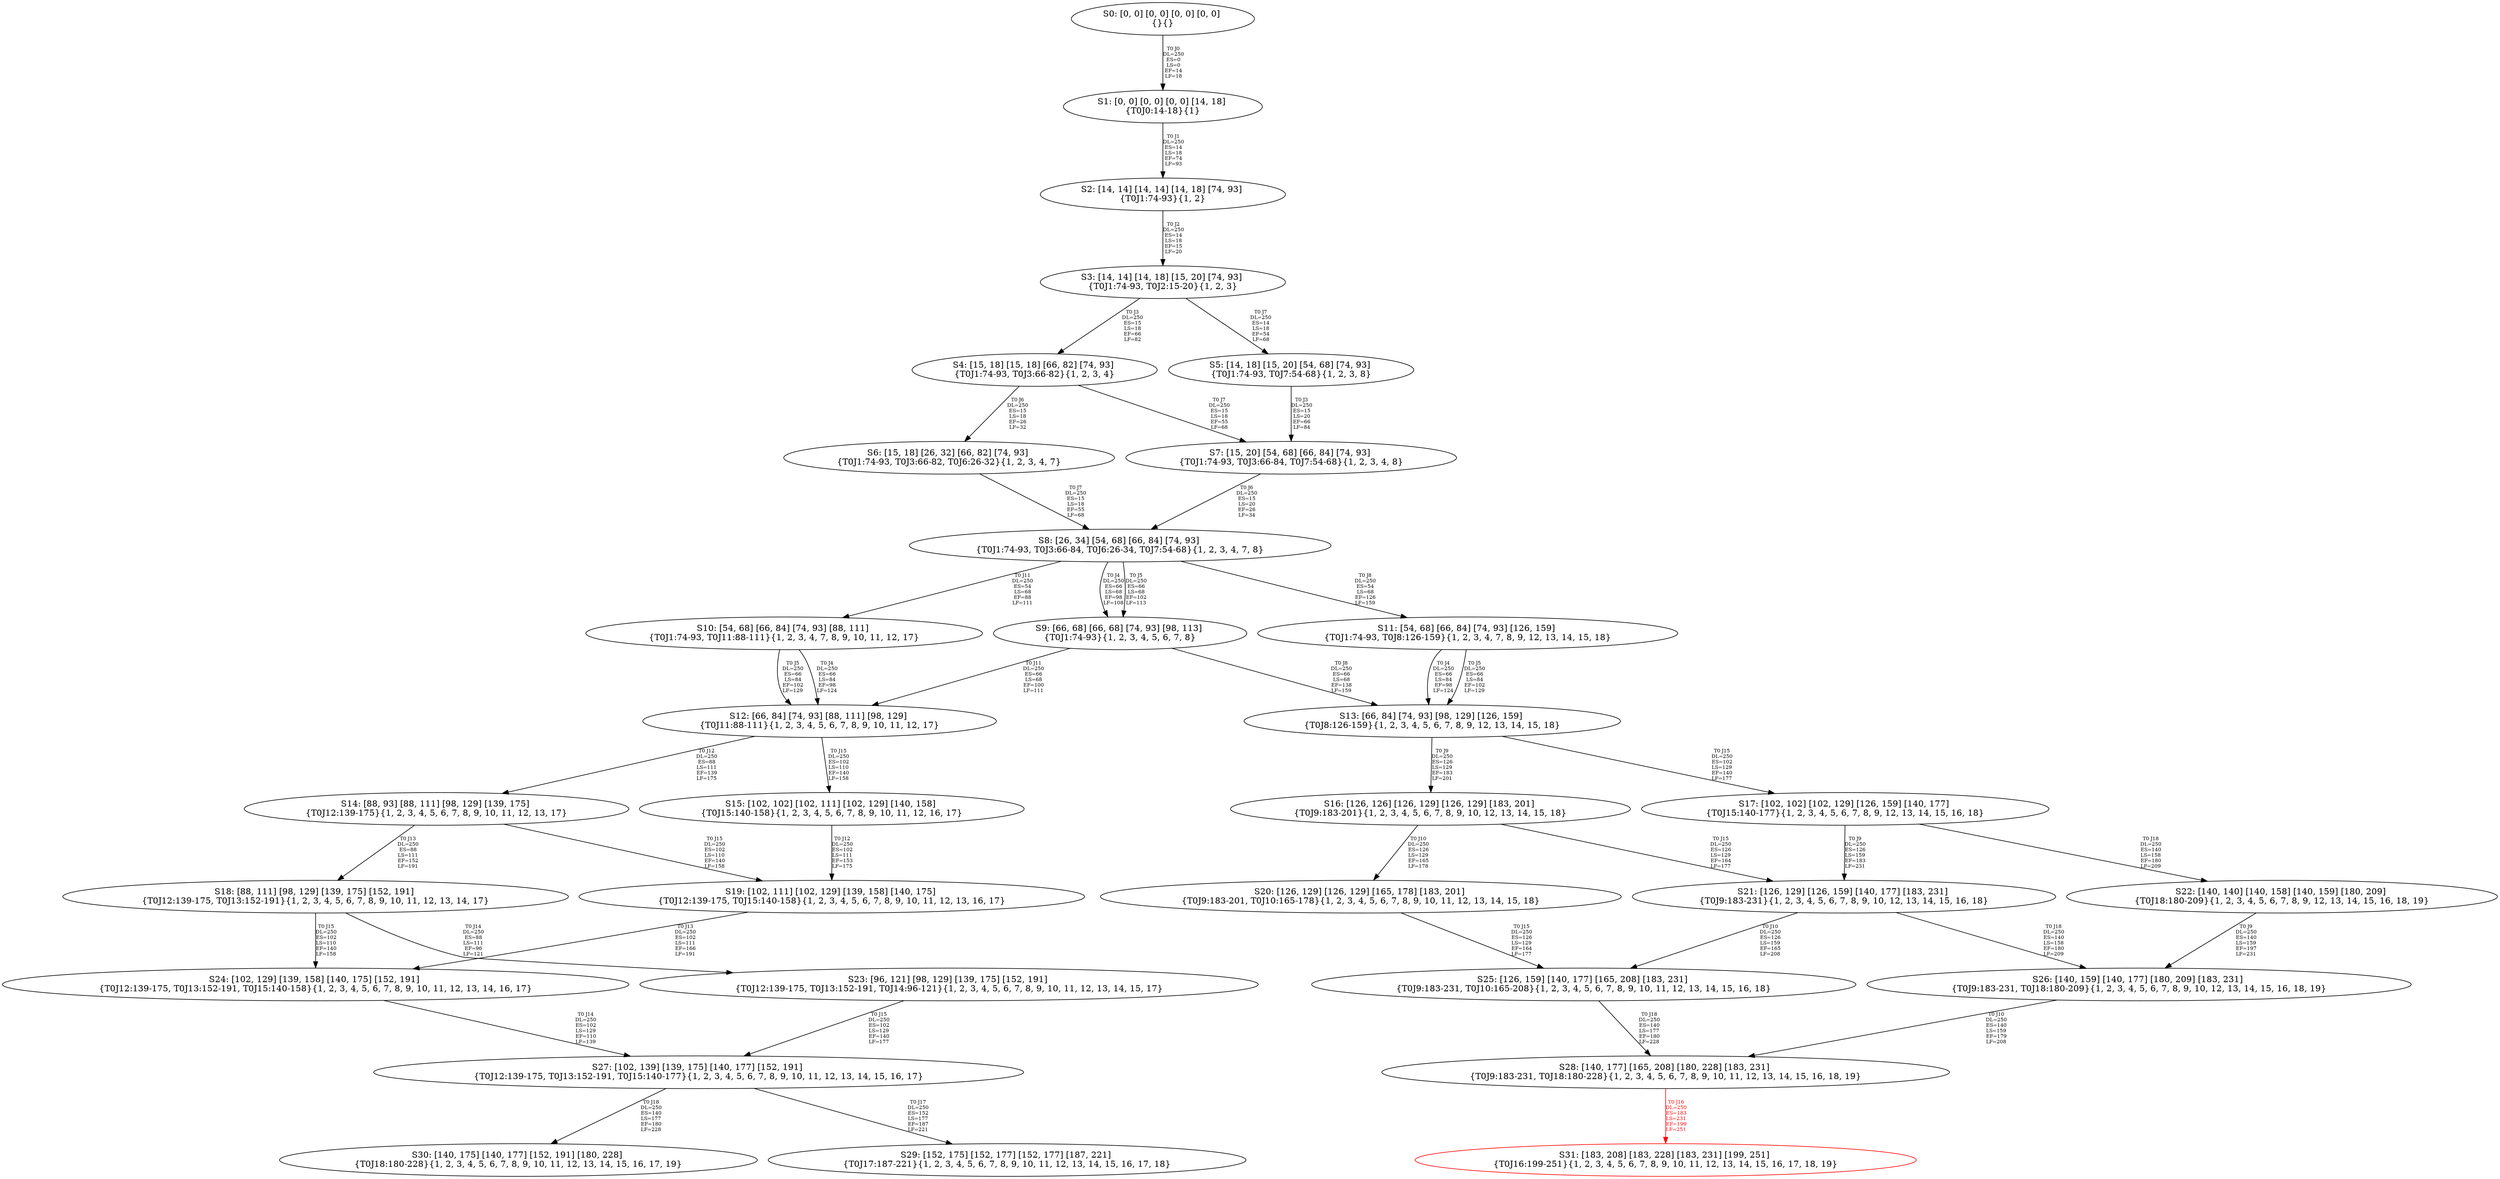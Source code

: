 digraph {
	S0[label="S0: [0, 0] [0, 0] [0, 0] [0, 0] \n{}{}"];
	S1[label="S1: [0, 0] [0, 0] [0, 0] [14, 18] \n{T0J0:14-18}{1}"];
	S2[label="S2: [14, 14] [14, 14] [14, 18] [74, 93] \n{T0J1:74-93}{1, 2}"];
	S3[label="S3: [14, 14] [14, 18] [15, 20] [74, 93] \n{T0J1:74-93, T0J2:15-20}{1, 2, 3}"];
	S4[label="S4: [15, 18] [15, 18] [66, 82] [74, 93] \n{T0J1:74-93, T0J3:66-82}{1, 2, 3, 4}"];
	S5[label="S5: [14, 18] [15, 20] [54, 68] [74, 93] \n{T0J1:74-93, T0J7:54-68}{1, 2, 3, 8}"];
	S6[label="S6: [15, 18] [26, 32] [66, 82] [74, 93] \n{T0J1:74-93, T0J3:66-82, T0J6:26-32}{1, 2, 3, 4, 7}"];
	S7[label="S7: [15, 20] [54, 68] [66, 84] [74, 93] \n{T0J1:74-93, T0J3:66-84, T0J7:54-68}{1, 2, 3, 4, 8}"];
	S8[label="S8: [26, 34] [54, 68] [66, 84] [74, 93] \n{T0J1:74-93, T0J3:66-84, T0J6:26-34, T0J7:54-68}{1, 2, 3, 4, 7, 8}"];
	S9[label="S9: [66, 68] [66, 68] [74, 93] [98, 113] \n{T0J1:74-93}{1, 2, 3, 4, 5, 6, 7, 8}"];
	S10[label="S10: [54, 68] [66, 84] [74, 93] [88, 111] \n{T0J1:74-93, T0J11:88-111}{1, 2, 3, 4, 7, 8, 9, 10, 11, 12, 17}"];
	S11[label="S11: [54, 68] [66, 84] [74, 93] [126, 159] \n{T0J1:74-93, T0J8:126-159}{1, 2, 3, 4, 7, 8, 9, 12, 13, 14, 15, 18}"];
	S12[label="S12: [66, 84] [74, 93] [88, 111] [98, 129] \n{T0J11:88-111}{1, 2, 3, 4, 5, 6, 7, 8, 9, 10, 11, 12, 17}"];
	S13[label="S13: [66, 84] [74, 93] [98, 129] [126, 159] \n{T0J8:126-159}{1, 2, 3, 4, 5, 6, 7, 8, 9, 12, 13, 14, 15, 18}"];
	S14[label="S14: [88, 93] [88, 111] [98, 129] [139, 175] \n{T0J12:139-175}{1, 2, 3, 4, 5, 6, 7, 8, 9, 10, 11, 12, 13, 17}"];
	S15[label="S15: [102, 102] [102, 111] [102, 129] [140, 158] \n{T0J15:140-158}{1, 2, 3, 4, 5, 6, 7, 8, 9, 10, 11, 12, 16, 17}"];
	S16[label="S16: [126, 126] [126, 129] [126, 129] [183, 201] \n{T0J9:183-201}{1, 2, 3, 4, 5, 6, 7, 8, 9, 10, 12, 13, 14, 15, 18}"];
	S17[label="S17: [102, 102] [102, 129] [126, 159] [140, 177] \n{T0J15:140-177}{1, 2, 3, 4, 5, 6, 7, 8, 9, 12, 13, 14, 15, 16, 18}"];
	S18[label="S18: [88, 111] [98, 129] [139, 175] [152, 191] \n{T0J12:139-175, T0J13:152-191}{1, 2, 3, 4, 5, 6, 7, 8, 9, 10, 11, 12, 13, 14, 17}"];
	S19[label="S19: [102, 111] [102, 129] [139, 158] [140, 175] \n{T0J12:139-175, T0J15:140-158}{1, 2, 3, 4, 5, 6, 7, 8, 9, 10, 11, 12, 13, 16, 17}"];
	S20[label="S20: [126, 129] [126, 129] [165, 178] [183, 201] \n{T0J9:183-201, T0J10:165-178}{1, 2, 3, 4, 5, 6, 7, 8, 9, 10, 11, 12, 13, 14, 15, 18}"];
	S21[label="S21: [126, 129] [126, 159] [140, 177] [183, 231] \n{T0J9:183-231}{1, 2, 3, 4, 5, 6, 7, 8, 9, 10, 12, 13, 14, 15, 16, 18}"];
	S22[label="S22: [140, 140] [140, 158] [140, 159] [180, 209] \n{T0J18:180-209}{1, 2, 3, 4, 5, 6, 7, 8, 9, 12, 13, 14, 15, 16, 18, 19}"];
	S23[label="S23: [96, 121] [98, 129] [139, 175] [152, 191] \n{T0J12:139-175, T0J13:152-191, T0J14:96-121}{1, 2, 3, 4, 5, 6, 7, 8, 9, 10, 11, 12, 13, 14, 15, 17}"];
	S24[label="S24: [102, 129] [139, 158] [140, 175] [152, 191] \n{T0J12:139-175, T0J13:152-191, T0J15:140-158}{1, 2, 3, 4, 5, 6, 7, 8, 9, 10, 11, 12, 13, 14, 16, 17}"];
	S25[label="S25: [126, 159] [140, 177] [165, 208] [183, 231] \n{T0J9:183-231, T0J10:165-208}{1, 2, 3, 4, 5, 6, 7, 8, 9, 10, 11, 12, 13, 14, 15, 16, 18}"];
	S26[label="S26: [140, 159] [140, 177] [180, 209] [183, 231] \n{T0J9:183-231, T0J18:180-209}{1, 2, 3, 4, 5, 6, 7, 8, 9, 10, 12, 13, 14, 15, 16, 18, 19}"];
	S27[label="S27: [102, 139] [139, 175] [140, 177] [152, 191] \n{T0J12:139-175, T0J13:152-191, T0J15:140-177}{1, 2, 3, 4, 5, 6, 7, 8, 9, 10, 11, 12, 13, 14, 15, 16, 17}"];
	S28[label="S28: [140, 177] [165, 208] [180, 228] [183, 231] \n{T0J9:183-231, T0J18:180-228}{1, 2, 3, 4, 5, 6, 7, 8, 9, 10, 11, 12, 13, 14, 15, 16, 18, 19}"];
	S29[label="S29: [152, 175] [152, 177] [152, 177] [187, 221] \n{T0J17:187-221}{1, 2, 3, 4, 5, 6, 7, 8, 9, 10, 11, 12, 13, 14, 15, 16, 17, 18}"];
	S30[label="S30: [140, 175] [140, 177] [152, 191] [180, 228] \n{T0J18:180-228}{1, 2, 3, 4, 5, 6, 7, 8, 9, 10, 11, 12, 13, 14, 15, 16, 17, 19}"];
	S31[label="S31: [183, 208] [183, 228] [183, 231] [199, 251] \n{T0J16:199-251}{1, 2, 3, 4, 5, 6, 7, 8, 9, 10, 11, 12, 13, 14, 15, 16, 17, 18, 19}"];
	S0 -> S1[label="T0 J0\nDL=250\nES=0\nLS=0\nEF=14\nLF=18",fontsize=8];
	S1 -> S2[label="T0 J1\nDL=250\nES=14\nLS=18\nEF=74\nLF=93",fontsize=8];
	S2 -> S3[label="T0 J2\nDL=250\nES=14\nLS=18\nEF=15\nLF=20",fontsize=8];
	S3 -> S4[label="T0 J3\nDL=250\nES=15\nLS=18\nEF=66\nLF=82",fontsize=8];
	S3 -> S5[label="T0 J7\nDL=250\nES=14\nLS=18\nEF=54\nLF=68",fontsize=8];
	S4 -> S6[label="T0 J6\nDL=250\nES=15\nLS=18\nEF=26\nLF=32",fontsize=8];
	S4 -> S7[label="T0 J7\nDL=250\nES=15\nLS=18\nEF=55\nLF=68",fontsize=8];
	S5 -> S7[label="T0 J3\nDL=250\nES=15\nLS=20\nEF=66\nLF=84",fontsize=8];
	S6 -> S8[label="T0 J7\nDL=250\nES=15\nLS=18\nEF=55\nLF=68",fontsize=8];
	S7 -> S8[label="T0 J6\nDL=250\nES=15\nLS=20\nEF=26\nLF=34",fontsize=8];
	S8 -> S9[label="T0 J4\nDL=250\nES=66\nLS=68\nEF=98\nLF=108",fontsize=8];
	S8 -> S9[label="T0 J5\nDL=250\nES=66\nLS=68\nEF=102\nLF=113",fontsize=8];
	S8 -> S11[label="T0 J8\nDL=250\nES=54\nLS=68\nEF=126\nLF=159",fontsize=8];
	S8 -> S10[label="T0 J11\nDL=250\nES=54\nLS=68\nEF=88\nLF=111",fontsize=8];
	S9 -> S13[label="T0 J8\nDL=250\nES=66\nLS=68\nEF=138\nLF=159",fontsize=8];
	S9 -> S12[label="T0 J11\nDL=250\nES=66\nLS=68\nEF=100\nLF=111",fontsize=8];
	S10 -> S12[label="T0 J4\nDL=250\nES=66\nLS=84\nEF=98\nLF=124",fontsize=8];
	S10 -> S12[label="T0 J5\nDL=250\nES=66\nLS=84\nEF=102\nLF=129",fontsize=8];
	S11 -> S13[label="T0 J4\nDL=250\nES=66\nLS=84\nEF=98\nLF=124",fontsize=8];
	S11 -> S13[label="T0 J5\nDL=250\nES=66\nLS=84\nEF=102\nLF=129",fontsize=8];
	S12 -> S14[label="T0 J12\nDL=250\nES=88\nLS=111\nEF=139\nLF=175",fontsize=8];
	S12 -> S15[label="T0 J15\nDL=250\nES=102\nLS=110\nEF=140\nLF=158",fontsize=8];
	S13 -> S16[label="T0 J9\nDL=250\nES=126\nLS=129\nEF=183\nLF=201",fontsize=8];
	S13 -> S17[label="T0 J15\nDL=250\nES=102\nLS=129\nEF=140\nLF=177",fontsize=8];
	S14 -> S18[label="T0 J13\nDL=250\nES=88\nLS=111\nEF=152\nLF=191",fontsize=8];
	S14 -> S19[label="T0 J15\nDL=250\nES=102\nLS=110\nEF=140\nLF=158",fontsize=8];
	S15 -> S19[label="T0 J12\nDL=250\nES=102\nLS=111\nEF=153\nLF=175",fontsize=8];
	S16 -> S20[label="T0 J10\nDL=250\nES=126\nLS=129\nEF=165\nLF=178",fontsize=8];
	S16 -> S21[label="T0 J15\nDL=250\nES=126\nLS=129\nEF=164\nLF=177",fontsize=8];
	S17 -> S21[label="T0 J9\nDL=250\nES=126\nLS=159\nEF=183\nLF=231",fontsize=8];
	S17 -> S22[label="T0 J18\nDL=250\nES=140\nLS=158\nEF=180\nLF=209",fontsize=8];
	S18 -> S23[label="T0 J14\nDL=250\nES=88\nLS=111\nEF=96\nLF=121",fontsize=8];
	S18 -> S24[label="T0 J15\nDL=250\nES=102\nLS=110\nEF=140\nLF=158",fontsize=8];
	S19 -> S24[label="T0 J13\nDL=250\nES=102\nLS=111\nEF=166\nLF=191",fontsize=8];
	S20 -> S25[label="T0 J15\nDL=250\nES=126\nLS=129\nEF=164\nLF=177",fontsize=8];
	S21 -> S25[label="T0 J10\nDL=250\nES=126\nLS=159\nEF=165\nLF=208",fontsize=8];
	S21 -> S26[label="T0 J18\nDL=250\nES=140\nLS=158\nEF=180\nLF=209",fontsize=8];
	S22 -> S26[label="T0 J9\nDL=250\nES=140\nLS=159\nEF=197\nLF=231",fontsize=8];
	S23 -> S27[label="T0 J15\nDL=250\nES=102\nLS=129\nEF=140\nLF=177",fontsize=8];
	S24 -> S27[label="T0 J14\nDL=250\nES=102\nLS=129\nEF=110\nLF=139",fontsize=8];
	S25 -> S28[label="T0 J18\nDL=250\nES=140\nLS=177\nEF=180\nLF=228",fontsize=8];
	S26 -> S28[label="T0 J10\nDL=250\nES=140\nLS=159\nEF=179\nLF=208",fontsize=8];
	S27 -> S29[label="T0 J17\nDL=250\nES=152\nLS=177\nEF=187\nLF=221",fontsize=8];
	S27 -> S30[label="T0 J18\nDL=250\nES=140\nLS=177\nEF=180\nLF=228",fontsize=8];
	S28 -> S31[label="T0 J16\nDL=250\nES=183\nLS=231\nEF=199\nLF=251",color=Red,fontcolor=Red,fontsize=8];
S31[color=Red];
}
